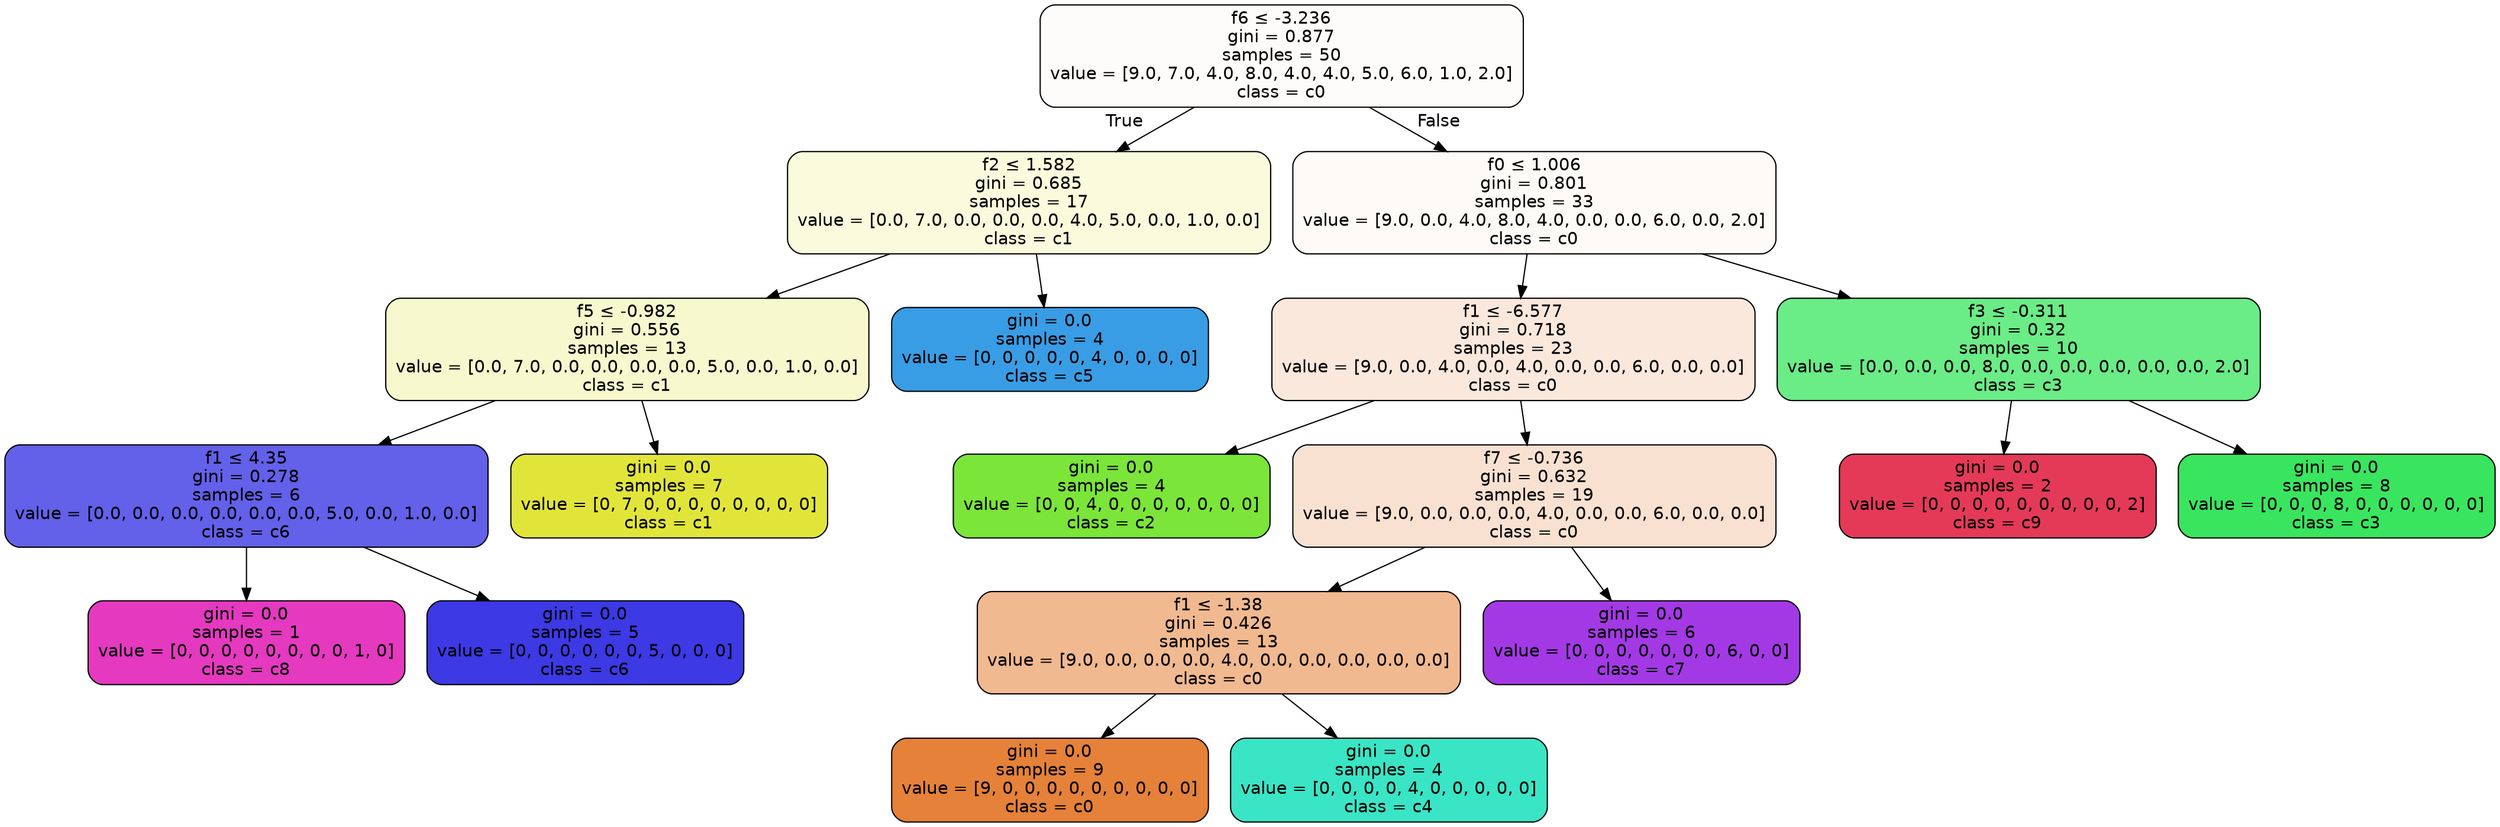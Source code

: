 digraph Tree {
node [shape=box, style="filled, rounded", color="black", fontname=helvetica] ;
edge [fontname=helvetica] ;
0 [label=<f6 &le; -3.236<br/>gini = 0.877<br/>samples = 50<br/>value = [9.0, 7.0, 4.0, 8.0, 4.0, 4.0, 5.0, 6.0, 1.0, 2.0]<br/>class = c0>, fillcolor="#e5813906"] ;
1 [label=<f2 &le; 1.582<br/>gini = 0.685<br/>samples = 17<br/>value = [0.0, 7.0, 0.0, 0.0, 0.0, 4.0, 5.0, 0.0, 1.0, 0.0]<br/>class = c1>, fillcolor="#e2e5392b"] ;
0 -> 1 [labeldistance=2.5, labelangle=45, headlabel="True"] ;
2 [label=<f5 &le; -0.982<br/>gini = 0.556<br/>samples = 13<br/>value = [0.0, 7.0, 0.0, 0.0, 0.0, 0.0, 5.0, 0.0, 1.0, 0.0]<br/>class = c1>, fillcolor="#e2e53940"] ;
1 -> 2 ;
3 [label=<f1 &le; 4.35<br/>gini = 0.278<br/>samples = 6<br/>value = [0.0, 0.0, 0.0, 0.0, 0.0, 0.0, 5.0, 0.0, 1.0, 0.0]<br/>class = c6>, fillcolor="#3c39e5cc"] ;
2 -> 3 ;
4 [label=<gini = 0.0<br/>samples = 1<br/>value = [0, 0, 0, 0, 0, 0, 0, 0, 1, 0]<br/>class = c8>, fillcolor="#e539c0ff"] ;
3 -> 4 ;
5 [label=<gini = 0.0<br/>samples = 5<br/>value = [0, 0, 0, 0, 0, 0, 5, 0, 0, 0]<br/>class = c6>, fillcolor="#3c39e5ff"] ;
3 -> 5 ;
6 [label=<gini = 0.0<br/>samples = 7<br/>value = [0, 7, 0, 0, 0, 0, 0, 0, 0, 0]<br/>class = c1>, fillcolor="#e2e539ff"] ;
2 -> 6 ;
7 [label=<gini = 0.0<br/>samples = 4<br/>value = [0, 0, 0, 0, 0, 4, 0, 0, 0, 0]<br/>class = c5>, fillcolor="#399de5ff"] ;
1 -> 7 ;
8 [label=<f0 &le; 1.006<br/>gini = 0.801<br/>samples = 33<br/>value = [9.0, 0.0, 4.0, 8.0, 4.0, 0.0, 0.0, 6.0, 0.0, 2.0]<br/>class = c0>, fillcolor="#e581390a"] ;
0 -> 8 [labeldistance=2.5, labelangle=-45, headlabel="False"] ;
9 [label=<f1 &le; -6.577<br/>gini = 0.718<br/>samples = 23<br/>value = [9.0, 0.0, 4.0, 0.0, 4.0, 0.0, 0.0, 6.0, 0.0, 0.0]<br/>class = c0>, fillcolor="#e581392d"] ;
8 -> 9 ;
10 [label=<gini = 0.0<br/>samples = 4<br/>value = [0, 0, 4, 0, 0, 0, 0, 0, 0, 0]<br/>class = c2>, fillcolor="#7be539ff"] ;
9 -> 10 ;
11 [label=<f7 &le; -0.736<br/>gini = 0.632<br/>samples = 19<br/>value = [9.0, 0.0, 0.0, 0.0, 4.0, 0.0, 0.0, 6.0, 0.0, 0.0]<br/>class = c0>, fillcolor="#e581393b"] ;
9 -> 11 ;
12 [label=<f1 &le; -1.38<br/>gini = 0.426<br/>samples = 13<br/>value = [9.0, 0.0, 0.0, 0.0, 4.0, 0.0, 0.0, 0.0, 0.0, 0.0]<br/>class = c0>, fillcolor="#e581398e"] ;
11 -> 12 ;
13 [label=<gini = 0.0<br/>samples = 9<br/>value = [9, 0, 0, 0, 0, 0, 0, 0, 0, 0]<br/>class = c0>, fillcolor="#e58139ff"] ;
12 -> 13 ;
14 [label=<gini = 0.0<br/>samples = 4<br/>value = [0, 0, 0, 0, 4, 0, 0, 0, 0, 0]<br/>class = c4>, fillcolor="#39e5c5ff"] ;
12 -> 14 ;
15 [label=<gini = 0.0<br/>samples = 6<br/>value = [0, 0, 0, 0, 0, 0, 0, 6, 0, 0]<br/>class = c7>, fillcolor="#a339e5ff"] ;
11 -> 15 ;
16 [label=<f3 &le; -0.311<br/>gini = 0.32<br/>samples = 10<br/>value = [0.0, 0.0, 0.0, 8.0, 0.0, 0.0, 0.0, 0.0, 0.0, 2.0]<br/>class = c3>, fillcolor="#39e55ebf"] ;
8 -> 16 ;
17 [label=<gini = 0.0<br/>samples = 2<br/>value = [0, 0, 0, 0, 0, 0, 0, 0, 0, 2]<br/>class = c9>, fillcolor="#e53958ff"] ;
16 -> 17 ;
18 [label=<gini = 0.0<br/>samples = 8<br/>value = [0, 0, 0, 8, 0, 0, 0, 0, 0, 0]<br/>class = c3>, fillcolor="#39e55eff"] ;
16 -> 18 ;
}
